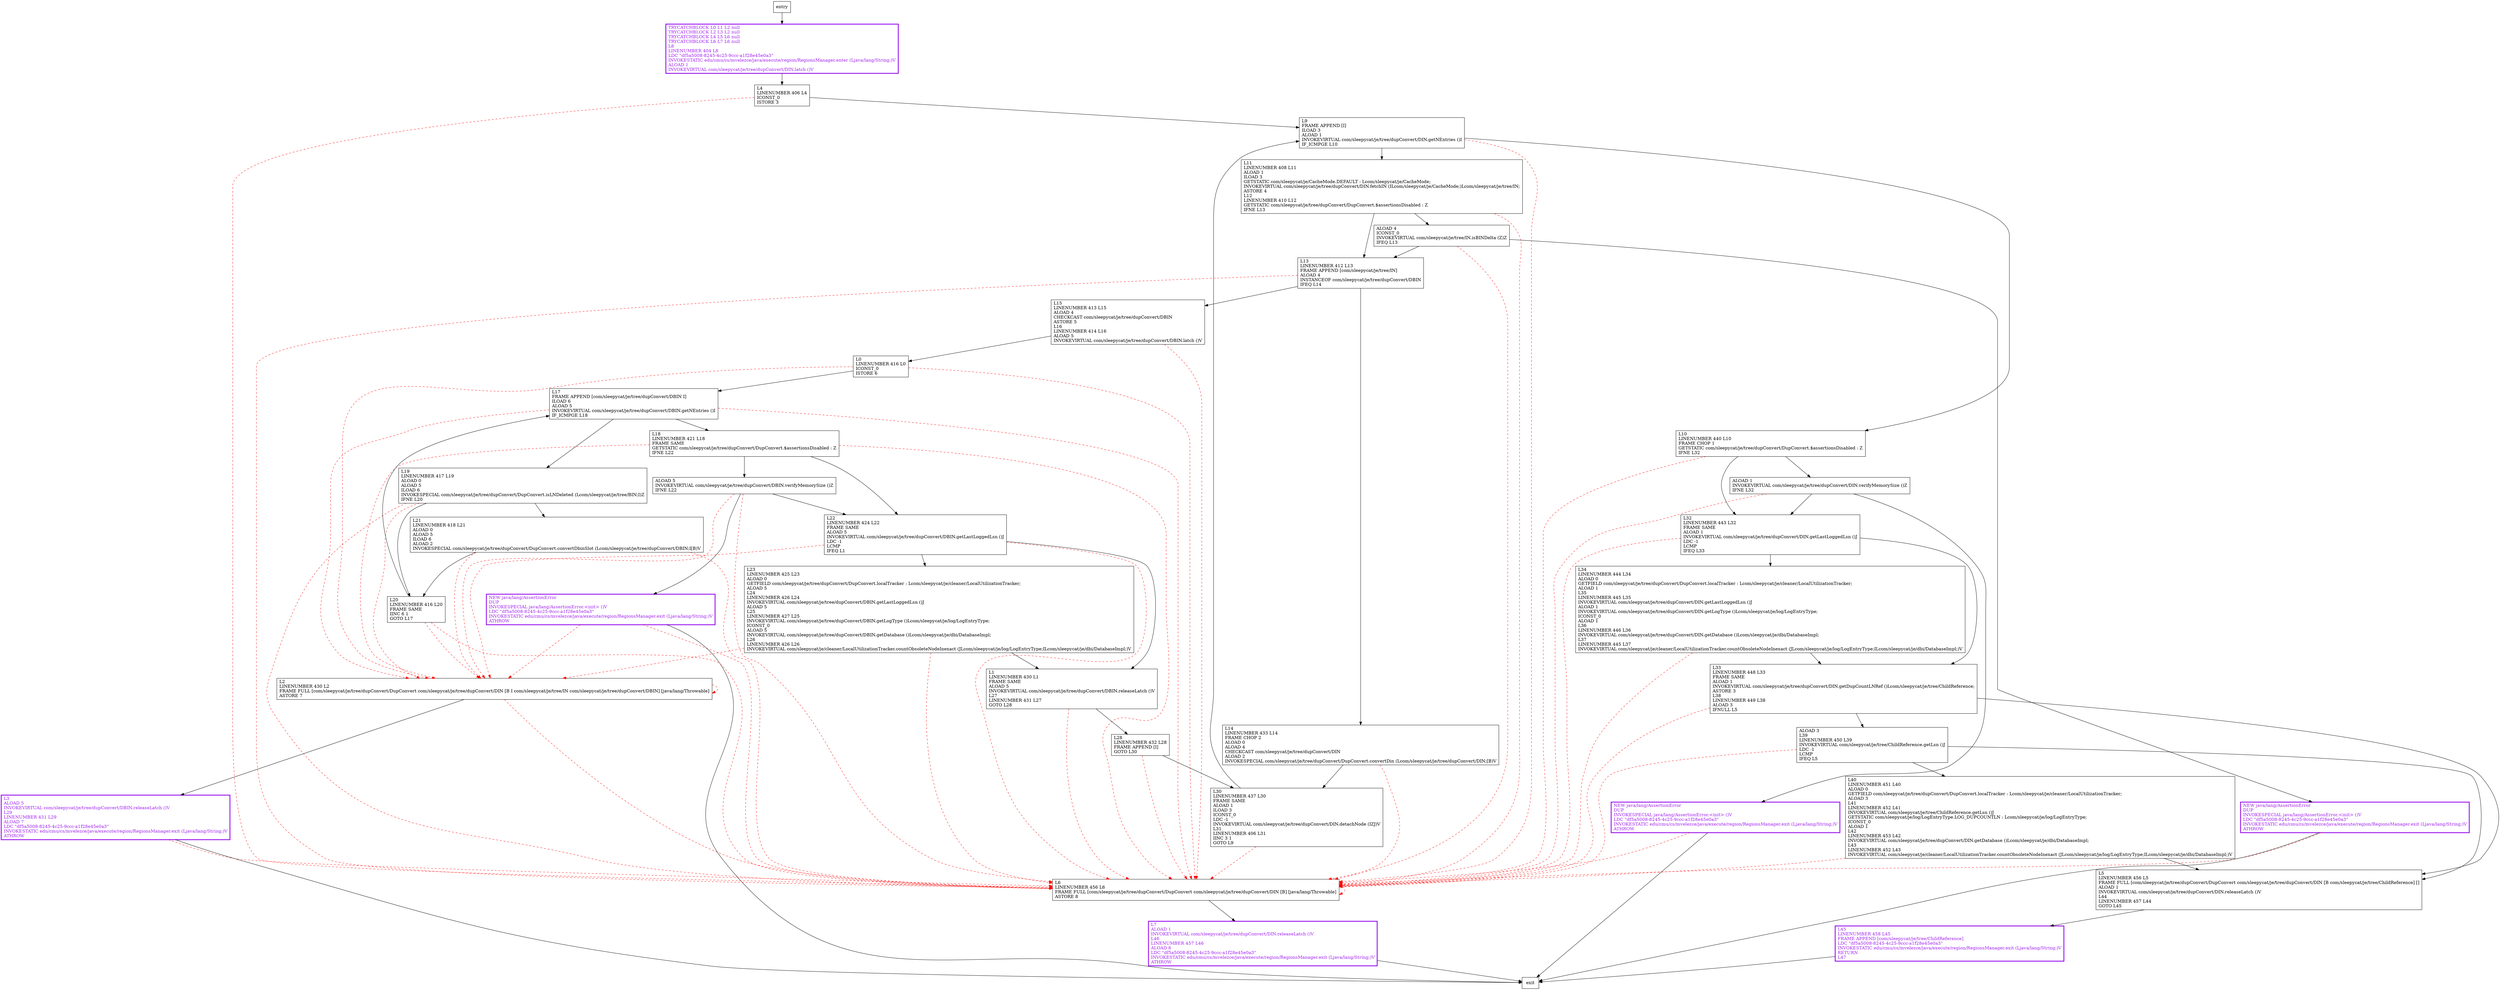 digraph convertDin {
node [shape=record];
748881876 [label="TRYCATCHBLOCK L0 L1 L2 null\lTRYCATCHBLOCK L2 L3 L2 null\lTRYCATCHBLOCK L4 L5 L6 null\lTRYCATCHBLOCK L6 L7 L6 null\lL8\lLINENUMBER 404 L8\lLDC \"df5a5008-8245-4c25-9ccc-a1f28e45e0a3\"\lINVOKESTATIC edu/cmu/cs/mvelezce/java/execute/region/RegionsManager.enter (Ljava/lang/String;)V\lALOAD 1\lINVOKEVIRTUAL com/sleepycat/je/tree/dupConvert/DIN.latch ()V\l"];
1704805301 [label="L18\lLINENUMBER 421 L18\lFRAME SAME\lGETSTATIC com/sleepycat/je/tree/dupConvert/DupConvert.$assertionsDisabled : Z\lIFNE L22\l"];
1717184850 [label="L11\lLINENUMBER 408 L11\lALOAD 1\lILOAD 3\lGETSTATIC com/sleepycat/je/CacheMode.DEFAULT : Lcom/sleepycat/je/CacheMode;\lINVOKEVIRTUAL com/sleepycat/je/tree/dupConvert/DIN.fetchIN (ILcom/sleepycat/je/CacheMode;)Lcom/sleepycat/je/tree/IN;\lASTORE 4\lL12\lLINENUMBER 410 L12\lGETSTATIC com/sleepycat/je/tree/dupConvert/DupConvert.$assertionsDisabled : Z\lIFNE L13\l"];
170207069 [label="L32\lLINENUMBER 443 L32\lFRAME SAME\lALOAD 1\lINVOKEVIRTUAL com/sleepycat/je/tree/dupConvert/DIN.getLastLoggedLsn ()J\lLDC -1\lLCMP\lIFEQ L33\l"];
1374456149 [label="L3\lALOAD 5\lINVOKEVIRTUAL com/sleepycat/je/tree/dupConvert/DBIN.releaseLatch ()V\lL29\lLINENUMBER 431 L29\lALOAD 7\lLDC \"df5a5008-8245-4c25-9ccc-a1f28e45e0a3\"\lINVOKESTATIC edu/cmu/cs/mvelezce/java/execute/region/RegionsManager.exit (Ljava/lang/String;)V\lATHROW\l"];
1877070631 [label="L33\lLINENUMBER 448 L33\lFRAME SAME\lALOAD 1\lINVOKEVIRTUAL com/sleepycat/je/tree/dupConvert/DIN.getDupCountLNRef ()Lcom/sleepycat/je/tree/ChildReference;\lASTORE 3\lL38\lLINENUMBER 449 L38\lALOAD 3\lIFNULL L5\l"];
553879479 [label="L5\lLINENUMBER 456 L5\lFRAME FULL [com/sleepycat/je/tree/dupConvert/DupConvert com/sleepycat/je/tree/dupConvert/DIN [B com/sleepycat/je/tree/ChildReference] []\lALOAD 1\lINVOKEVIRTUAL com/sleepycat/je/tree/dupConvert/DIN.releaseLatch ()V\lL44\lLINENUMBER 457 L44\lGOTO L45\l"];
302366076 [label="L0\lLINENUMBER 416 L0\lICONST_0\lISTORE 6\l"];
1070494683 [label="L21\lLINENUMBER 418 L21\lALOAD 0\lALOAD 5\lILOAD 6\lALOAD 2\lINVOKESPECIAL com/sleepycat/je/tree/dupConvert/DupConvert.convertDbinSlot (Lcom/sleepycat/je/tree/dupConvert/DBIN;I[B)V\l"];
1707454366 [label="L2\lLINENUMBER 430 L2\lFRAME FULL [com/sleepycat/je/tree/dupConvert/DupConvert com/sleepycat/je/tree/dupConvert/DIN [B I com/sleepycat/je/tree/IN com/sleepycat/je/tree/dupConvert/DBIN] [java/lang/Throwable]\lASTORE 7\l"];
1366430391 [label="L40\lLINENUMBER 451 L40\lALOAD 0\lGETFIELD com/sleepycat/je/tree/dupConvert/DupConvert.localTracker : Lcom/sleepycat/je/cleaner/LocalUtilizationTracker;\lALOAD 3\lL41\lLINENUMBER 452 L41\lINVOKEVIRTUAL com/sleepycat/je/tree/ChildReference.getLsn ()J\lGETSTATIC com/sleepycat/je/log/LogEntryType.LOG_DUPCOUNTLN : Lcom/sleepycat/je/log/LogEntryType;\lICONST_0\lALOAD 1\lL42\lLINENUMBER 453 L42\lINVOKEVIRTUAL com/sleepycat/je/tree/dupConvert/DIN.getDatabase ()Lcom/sleepycat/je/dbi/DatabaseImpl;\lL43\lLINENUMBER 452 L43\lINVOKEVIRTUAL com/sleepycat/je/cleaner/LocalUtilizationTracker.countObsoleteNodeInexact (JLcom/sleepycat/je/log/LogEntryType;ILcom/sleepycat/je/dbi/DatabaseImpl;)V\l"];
1558314764 [label="L7\lALOAD 1\lINVOKEVIRTUAL com/sleepycat/je/tree/dupConvert/DIN.releaseLatch ()V\lL46\lLINENUMBER 457 L46\lALOAD 8\lLDC \"df5a5008-8245-4c25-9ccc-a1f28e45e0a3\"\lINVOKESTATIC edu/cmu/cs/mvelezce/java/execute/region/RegionsManager.exit (Ljava/lang/String;)V\lATHROW\l"];
374562482 [label="ALOAD 5\lINVOKEVIRTUAL com/sleepycat/je/tree/dupConvert/DBIN.verifyMemorySize ()Z\lIFNE L22\l"];
1849503817 [label="L4\lLINENUMBER 406 L4\lICONST_0\lISTORE 3\l"];
1566886762 [label="ALOAD 4\lICONST_0\lINVOKEVIRTUAL com/sleepycat/je/tree/IN.isBINDelta (Z)Z\lIFEQ L13\l"];
2022483906 [label="NEW java/lang/AssertionError\lDUP\lINVOKESPECIAL java/lang/AssertionError.\<init\> ()V\lLDC \"df5a5008-8245-4c25-9ccc-a1f28e45e0a3\"\lINVOKESTATIC edu/cmu/cs/mvelezce/java/execute/region/RegionsManager.exit (Ljava/lang/String;)V\lATHROW\l"];
2025679896 [label="L45\lLINENUMBER 458 L45\lFRAME APPEND [com/sleepycat/je/tree/ChildReference]\lLDC \"df5a5008-8245-4c25-9ccc-a1f28e45e0a3\"\lINVOKESTATIC edu/cmu/cs/mvelezce/java/execute/region/RegionsManager.exit (Ljava/lang/String;)V\lRETURN\lL47\l"];
383929517 [label="L17\lFRAME APPEND [com/sleepycat/je/tree/dupConvert/DBIN I]\lILOAD 6\lALOAD 5\lINVOKEVIRTUAL com/sleepycat/je/tree/dupConvert/DBIN.getNEntries ()I\lIF_ICMPGE L18\l"];
1430310765 [label="NEW java/lang/AssertionError\lDUP\lINVOKESPECIAL java/lang/AssertionError.\<init\> ()V\lLDC \"df5a5008-8245-4c25-9ccc-a1f28e45e0a3\"\lINVOKESTATIC edu/cmu/cs/mvelezce/java/execute/region/RegionsManager.exit (Ljava/lang/String;)V\lATHROW\l"];
1769108822 [label="L6\lLINENUMBER 456 L6\lFRAME FULL [com/sleepycat/je/tree/dupConvert/DupConvert com/sleepycat/je/tree/dupConvert/DIN [B] [java/lang/Throwable]\lASTORE 8\l"];
666510185 [label="ALOAD 1\lINVOKEVIRTUAL com/sleepycat/je/tree/dupConvert/DIN.verifyMemorySize ()Z\lIFNE L32\l"];
477640714 [label="L10\lLINENUMBER 440 L10\lFRAME CHOP 1\lGETSTATIC com/sleepycat/je/tree/dupConvert/DupConvert.$assertionsDisabled : Z\lIFNE L32\l"];
1540961185 [label="L9\lFRAME APPEND [I]\lILOAD 3\lALOAD 1\lINVOKEVIRTUAL com/sleepycat/je/tree/dupConvert/DIN.getNEntries ()I\lIF_ICMPGE L10\l"];
1281166921 [label="ALOAD 3\lL39\lLINENUMBER 450 L39\lINVOKEVIRTUAL com/sleepycat/je/tree/ChildReference.getLsn ()J\lLDC -1\lLCMP\lIFEQ L5\l"];
925279255 [label="L14\lLINENUMBER 433 L14\lFRAME CHOP 2\lALOAD 0\lALOAD 4\lCHECKCAST com/sleepycat/je/tree/dupConvert/DIN\lALOAD 2\lINVOKESPECIAL com/sleepycat/je/tree/dupConvert/DupConvert.convertDin (Lcom/sleepycat/je/tree/dupConvert/DIN;[B)V\l"];
1951572265 [label="L30\lLINENUMBER 437 L30\lFRAME SAME\lALOAD 1\lILOAD 3\lICONST_0\lLDC -1\lINVOKEVIRTUAL com/sleepycat/je/tree/dupConvert/DIN.detachNode (IZJ)V\lL31\lLINENUMBER 406 L31\lIINC 3 1\lGOTO L9\l"];
431360531 [label="L34\lLINENUMBER 444 L34\lALOAD 0\lGETFIELD com/sleepycat/je/tree/dupConvert/DupConvert.localTracker : Lcom/sleepycat/je/cleaner/LocalUtilizationTracker;\lALOAD 1\lL35\lLINENUMBER 445 L35\lINVOKEVIRTUAL com/sleepycat/je/tree/dupConvert/DIN.getLastLoggedLsn ()J\lALOAD 1\lINVOKEVIRTUAL com/sleepycat/je/tree/dupConvert/DIN.getLogType ()Lcom/sleepycat/je/log/LogEntryType;\lICONST_0\lALOAD 1\lL36\lLINENUMBER 446 L36\lINVOKEVIRTUAL com/sleepycat/je/tree/dupConvert/DIN.getDatabase ()Lcom/sleepycat/je/dbi/DatabaseImpl;\lL37\lLINENUMBER 445 L37\lINVOKEVIRTUAL com/sleepycat/je/cleaner/LocalUtilizationTracker.countObsoleteNodeInexact (JLcom/sleepycat/je/log/LogEntryType;ILcom/sleepycat/je/dbi/DatabaseImpl;)V\l"];
1738097997 [label="L19\lLINENUMBER 417 L19\lALOAD 0\lALOAD 5\lILOAD 6\lINVOKESPECIAL com/sleepycat/je/tree/dupConvert/DupConvert.isLNDeleted (Lcom/sleepycat/je/tree/BIN;I)Z\lIFNE L20\l"];
422239090 [label="L1\lLINENUMBER 430 L1\lFRAME SAME\lALOAD 5\lINVOKEVIRTUAL com/sleepycat/je/tree/dupConvert/DBIN.releaseLatch ()V\lL27\lLINENUMBER 431 L27\lGOTO L28\l"];
1791195437 [label="NEW java/lang/AssertionError\lDUP\lINVOKESPECIAL java/lang/AssertionError.\<init\> ()V\lLDC \"df5a5008-8245-4c25-9ccc-a1f28e45e0a3\"\lINVOKESTATIC edu/cmu/cs/mvelezce/java/execute/region/RegionsManager.exit (Ljava/lang/String;)V\lATHROW\l"];
433862438 [label="L22\lLINENUMBER 424 L22\lFRAME SAME\lALOAD 5\lINVOKEVIRTUAL com/sleepycat/je/tree/dupConvert/DBIN.getLastLoggedLsn ()J\lLDC -1\lLCMP\lIFEQ L1\l"];
1328721174 [label="L13\lLINENUMBER 412 L13\lFRAME APPEND [com/sleepycat/je/tree/IN]\lALOAD 4\lINSTANCEOF com/sleepycat/je/tree/dupConvert/DBIN\lIFEQ L14\l"];
1003341739 [label="L20\lLINENUMBER 416 L20\lFRAME SAME\lIINC 6 1\lGOTO L17\l"];
15055601 [label="L23\lLINENUMBER 425 L23\lALOAD 0\lGETFIELD com/sleepycat/je/tree/dupConvert/DupConvert.localTracker : Lcom/sleepycat/je/cleaner/LocalUtilizationTracker;\lALOAD 5\lL24\lLINENUMBER 426 L24\lINVOKEVIRTUAL com/sleepycat/je/tree/dupConvert/DBIN.getLastLoggedLsn ()J\lALOAD 5\lL25\lLINENUMBER 427 L25\lINVOKEVIRTUAL com/sleepycat/je/tree/dupConvert/DBIN.getLogType ()Lcom/sleepycat/je/log/LogEntryType;\lICONST_0\lALOAD 5\lINVOKEVIRTUAL com/sleepycat/je/tree/dupConvert/DBIN.getDatabase ()Lcom/sleepycat/je/dbi/DatabaseImpl;\lL26\lLINENUMBER 426 L26\lINVOKEVIRTUAL com/sleepycat/je/cleaner/LocalUtilizationTracker.countObsoleteNodeInexact (JLcom/sleepycat/je/log/LogEntryType;ILcom/sleepycat/je/dbi/DatabaseImpl;)V\l"];
214942353 [label="L28\lLINENUMBER 432 L28\lFRAME APPEND [I]\lGOTO L30\l"];
1831265784 [label="L15\lLINENUMBER 413 L15\lALOAD 4\lCHECKCAST com/sleepycat/je/tree/dupConvert/DBIN\lASTORE 5\lL16\lLINENUMBER 414 L16\lALOAD 5\lINVOKEVIRTUAL com/sleepycat/je/tree/dupConvert/DBIN.latch ()V\l"];
entry;
exit;
748881876 -> 1849503817
1704805301 -> 374562482
1704805301 -> 433862438
1704805301 -> 1769108822 [style=dashed, color=red]
1704805301 -> 1707454366 [style=dashed, color=red]
1717184850 -> 1566886762
1717184850 -> 1769108822 [style=dashed, color=red]
1717184850 -> 1328721174
170207069 -> 431360531
170207069 -> 1877070631
170207069 -> 1769108822 [style=dashed, color=red]
1374456149 -> exit
1374456149 -> 1769108822 [style=dashed, color=red]
1877070631 -> 553879479
1877070631 -> 1769108822 [style=dashed, color=red]
1877070631 -> 1281166921
553879479 -> 2025679896
302366076 -> 383929517
302366076 -> 1769108822 [style=dashed, color=red]
302366076 -> 1707454366 [style=dashed, color=red]
1070494683 -> 1769108822 [style=dashed, color=red]
1070494683 -> 1003341739
1070494683 -> 1707454366 [style=dashed, color=red]
1707454366 -> 1374456149
1707454366 -> 1769108822 [style=dashed, color=red]
1707454366 -> 1707454366 [style=dashed, color=red]
1366430391 -> 553879479
1366430391 -> 1769108822 [style=dashed, color=red]
1558314764 -> exit
374562482 -> 1430310765
374562482 -> 433862438
374562482 -> 1769108822 [style=dashed, color=red]
374562482 -> 1707454366 [style=dashed, color=red]
1849503817 -> 1769108822 [style=dashed, color=red]
1849503817 -> 1540961185
1566886762 -> 1791195437
1566886762 -> 1769108822 [style=dashed, color=red]
1566886762 -> 1328721174
2022483906 -> exit
2022483906 -> 1769108822 [style=dashed, color=red]
2025679896 -> exit
383929517 -> 1738097997
383929517 -> 1769108822 [style=dashed, color=red]
383929517 -> 1704805301
383929517 -> 1707454366 [style=dashed, color=red]
1430310765 -> exit
1430310765 -> 1769108822 [style=dashed, color=red]
1430310765 -> 1707454366 [style=dashed, color=red]
1769108822 -> 1558314764
1769108822 -> 1769108822 [style=dashed, color=red]
666510185 -> 170207069
666510185 -> 2022483906
666510185 -> 1769108822 [style=dashed, color=red]
477640714 -> 170207069
477640714 -> 666510185
477640714 -> 1769108822 [style=dashed, color=red]
1540961185 -> 1769108822 [style=dashed, color=red]
1540961185 -> 477640714
1540961185 -> 1717184850
1281166921 -> 553879479
1281166921 -> 1769108822 [style=dashed, color=red]
1281166921 -> 1366430391
925279255 -> 1769108822 [style=dashed, color=red]
925279255 -> 1951572265
1951572265 -> 1769108822 [style=dashed, color=red]
1951572265 -> 1540961185
entry -> 748881876
431360531 -> 1877070631
431360531 -> 1769108822 [style=dashed, color=red]
1738097997 -> 1769108822 [style=dashed, color=red]
1738097997 -> 1003341739
1738097997 -> 1070494683
1738097997 -> 1707454366 [style=dashed, color=red]
422239090 -> 1769108822 [style=dashed, color=red]
422239090 -> 214942353
1791195437 -> exit
1791195437 -> 1769108822 [style=dashed, color=red]
433862438 -> 422239090
433862438 -> 1769108822 [style=dashed, color=red]
433862438 -> 15055601
433862438 -> 1707454366 [style=dashed, color=red]
1328721174 -> 1769108822 [style=dashed, color=red]
1328721174 -> 925279255
1328721174 -> 1831265784
1003341739 -> 383929517
1003341739 -> 1769108822 [style=dashed, color=red]
1003341739 -> 1707454366 [style=dashed, color=red]
15055601 -> 422239090
15055601 -> 1769108822 [style=dashed, color=red]
15055601 -> 1707454366 [style=dashed, color=red]
214942353 -> 1769108822 [style=dashed, color=red]
214942353 -> 1951572265
1831265784 -> 1769108822 [style=dashed, color=red]
1831265784 -> 302366076
1558314764[fontcolor="purple", penwidth=3, color="purple"];
1374456149[fontcolor="purple", penwidth=3, color="purple"];
2022483906[fontcolor="purple", penwidth=3, color="purple"];
2025679896[fontcolor="purple", penwidth=3, color="purple"];
748881876[fontcolor="purple", penwidth=3, color="purple"];
1430310765[fontcolor="purple", penwidth=3, color="purple"];
1791195437[fontcolor="purple", penwidth=3, color="purple"];
}
